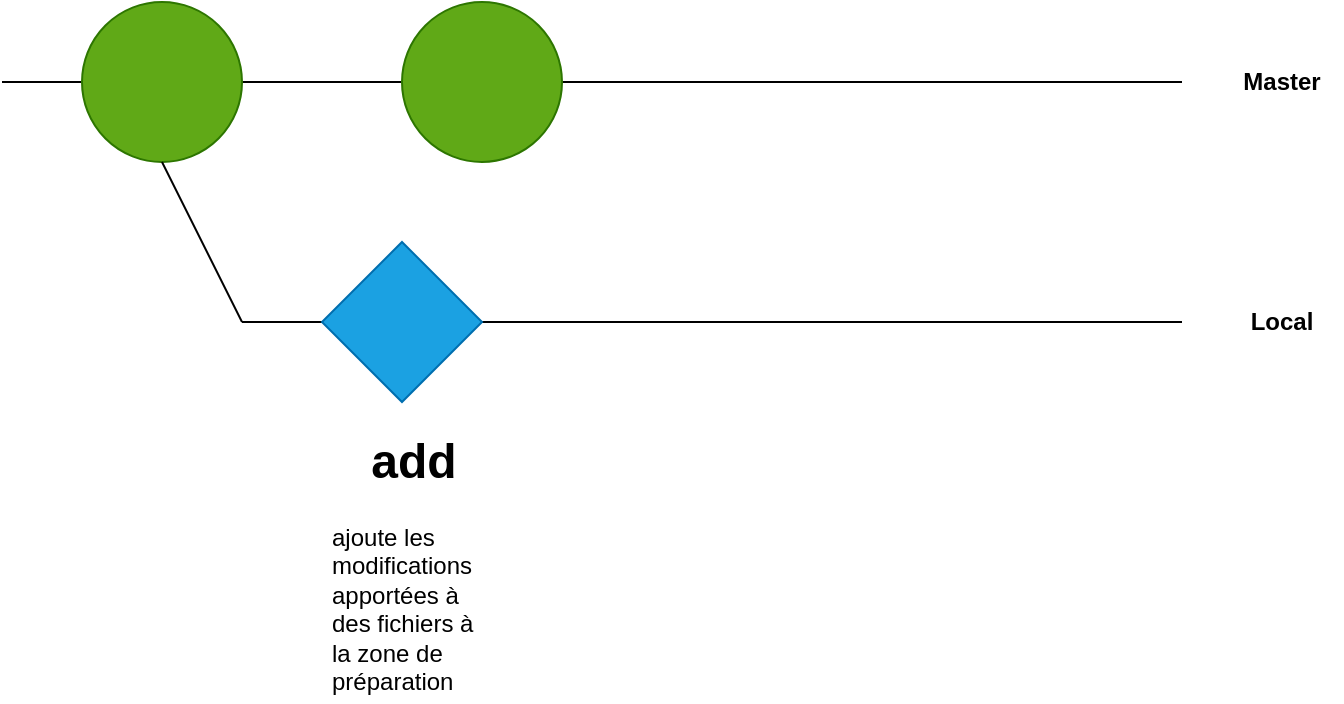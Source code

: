 <mxfile version="20.5.3" type="embed"><diagram id="wkH_lsjn6N1nRvHEFvS2" name="Page-1"><mxGraphModel dx="462" dy="593" grid="1" gridSize="10" guides="1" tooltips="1" connect="1" arrows="1" fold="1" page="1" pageScale="1" pageWidth="850" pageHeight="1100" math="0" shadow="0"><root><mxCell id="0"/><mxCell id="1" parent="0"/><mxCell id="3" value="" style="endArrow=none;html=1;rounded=0;" parent="1" edge="1"><mxGeometry width="50" height="50" relative="1" as="geometry"><mxPoint y="120" as="sourcePoint"/><mxPoint x="590" y="120" as="targetPoint"/></mxGeometry></mxCell><mxCell id="2" value="" style="ellipse;whiteSpace=wrap;html=1;aspect=fixed;fillColor=#60a917;fontColor=#ffffff;strokeColor=#2D7600;" parent="1" vertex="1"><mxGeometry x="40" y="80" width="80" height="80" as="geometry"/></mxCell><mxCell id="6" value="&lt;b&gt;Master&lt;/b&gt;" style="text;html=1;strokeColor=none;fillColor=none;align=center;verticalAlign=middle;whiteSpace=wrap;rounded=0;" parent="1" vertex="1"><mxGeometry x="610" y="105" width="60" height="30" as="geometry"/></mxCell><mxCell id="10" value="" style="group" parent="1" vertex="1" connectable="0"><mxGeometry x="120" y="240" width="470" as="geometry"/></mxCell><mxCell id="7" value="" style="endArrow=none;html=1;rounded=0;exitX=0.5;exitY=1;exitDx=0;exitDy=0;" parent="10" source="2" edge="1"><mxGeometry width="50" height="50" relative="1" as="geometry"><mxPoint x="13.429" y="60" as="sourcePoint"/><mxPoint as="targetPoint"/></mxGeometry></mxCell><mxCell id="8" value="" style="endArrow=none;html=1;rounded=0;" parent="10" edge="1"><mxGeometry width="50" height="50" relative="1" as="geometry"><mxPoint as="sourcePoint"/><mxPoint x="470.0" as="targetPoint"/></mxGeometry></mxCell><mxCell id="11" value="&lt;b&gt;Local&lt;/b&gt;" style="text;html=1;strokeColor=none;fillColor=none;align=center;verticalAlign=middle;whiteSpace=wrap;rounded=0;" parent="1" vertex="1"><mxGeometry x="610" y="225" width="60" height="30" as="geometry"/></mxCell><mxCell id="12" value="" style="ellipse;whiteSpace=wrap;html=1;aspect=fixed;fillColor=#60a917;fontColor=#ffffff;strokeColor=#2D7600;" vertex="1" parent="1"><mxGeometry x="200" y="80" width="80" height="80" as="geometry"/></mxCell><mxCell id="13" value="" style="rhombus;whiteSpace=wrap;html=1;fillColor=#1ba1e2;fontColor=#ffffff;strokeColor=#006EAF;" vertex="1" parent="1"><mxGeometry x="160" y="200" width="80" height="80" as="geometry"/></mxCell><mxCell id="15" value="&lt;h1 style=&quot;text-align: center;&quot;&gt;add&lt;/h1&gt;&lt;p&gt;&lt;span style=&quot;&quot;&gt;ajoute les modifications apportées à des fichiers à la zone de préparation&lt;/span&gt;&lt;br&gt;&lt;/p&gt;" style="text;html=1;strokeColor=none;fillColor=none;spacing=5;spacingTop=-20;whiteSpace=wrap;overflow=hidden;rounded=0;" vertex="1" parent="1"><mxGeometry x="160" y="290" width="90" height="140" as="geometry"/></mxCell></root></mxGraphModel></diagram></mxfile>